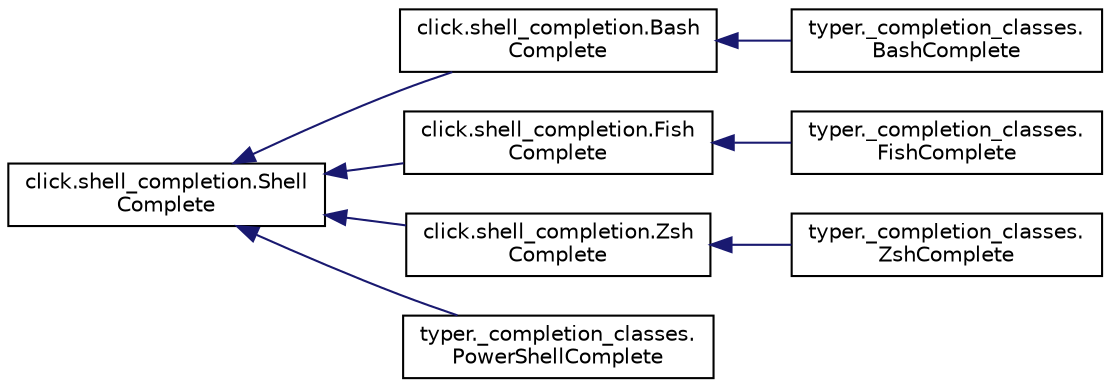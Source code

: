 digraph "Graphical Class Hierarchy"
{
 // LATEX_PDF_SIZE
  edge [fontname="Helvetica",fontsize="10",labelfontname="Helvetica",labelfontsize="10"];
  node [fontname="Helvetica",fontsize="10",shape=record];
  rankdir="LR";
  Node0 [label="click.shell_completion.Shell\lComplete",height=0.2,width=0.4,color="black", fillcolor="white", style="filled",URL="$classclick_1_1shell__completion_1_1ShellComplete.html",tooltip=" "];
  Node0 -> Node1 [dir="back",color="midnightblue",fontsize="10",style="solid",fontname="Helvetica"];
  Node1 [label="click.shell_completion.Bash\lComplete",height=0.2,width=0.4,color="black", fillcolor="white", style="filled",URL="$classclick_1_1shell__completion_1_1BashComplete.html",tooltip=" "];
  Node1 -> Node2 [dir="back",color="midnightblue",fontsize="10",style="solid",fontname="Helvetica"];
  Node2 [label="typer._completion_classes.\lBashComplete",height=0.2,width=0.4,color="black", fillcolor="white", style="filled",URL="$classtyper_1_1__completion__classes_1_1BashComplete.html",tooltip=" "];
  Node0 -> Node3 [dir="back",color="midnightblue",fontsize="10",style="solid",fontname="Helvetica"];
  Node3 [label="click.shell_completion.Fish\lComplete",height=0.2,width=0.4,color="black", fillcolor="white", style="filled",URL="$classclick_1_1shell__completion_1_1FishComplete.html",tooltip=" "];
  Node3 -> Node4 [dir="back",color="midnightblue",fontsize="10",style="solid",fontname="Helvetica"];
  Node4 [label="typer._completion_classes.\lFishComplete",height=0.2,width=0.4,color="black", fillcolor="white", style="filled",URL="$classtyper_1_1__completion__classes_1_1FishComplete.html",tooltip=" "];
  Node0 -> Node5 [dir="back",color="midnightblue",fontsize="10",style="solid",fontname="Helvetica"];
  Node5 [label="click.shell_completion.Zsh\lComplete",height=0.2,width=0.4,color="black", fillcolor="white", style="filled",URL="$classclick_1_1shell__completion_1_1ZshComplete.html",tooltip=" "];
  Node5 -> Node6 [dir="back",color="midnightblue",fontsize="10",style="solid",fontname="Helvetica"];
  Node6 [label="typer._completion_classes.\lZshComplete",height=0.2,width=0.4,color="black", fillcolor="white", style="filled",URL="$classtyper_1_1__completion__classes_1_1ZshComplete.html",tooltip=" "];
  Node0 -> Node7 [dir="back",color="midnightblue",fontsize="10",style="solid",fontname="Helvetica"];
  Node7 [label="typer._completion_classes.\lPowerShellComplete",height=0.2,width=0.4,color="black", fillcolor="white", style="filled",URL="$classtyper_1_1__completion__classes_1_1PowerShellComplete.html",tooltip=" "];
}
